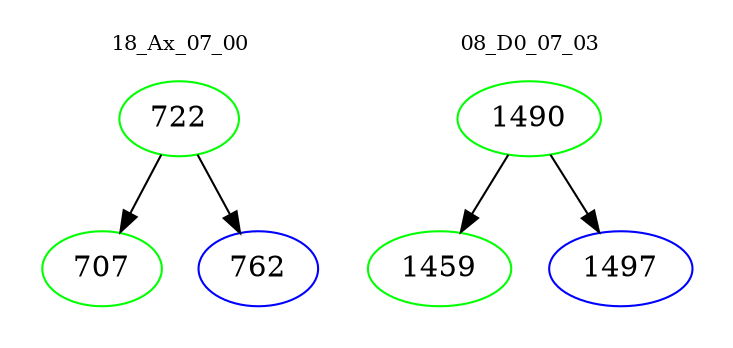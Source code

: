 digraph{
subgraph cluster_0 {
color = white
label = "18_Ax_07_00";
fontsize=10;
T0_722 [label="722", color="green"]
T0_722 -> T0_707 [color="black"]
T0_707 [label="707", color="green"]
T0_722 -> T0_762 [color="black"]
T0_762 [label="762", color="blue"]
}
subgraph cluster_1 {
color = white
label = "08_D0_07_03";
fontsize=10;
T1_1490 [label="1490", color="green"]
T1_1490 -> T1_1459 [color="black"]
T1_1459 [label="1459", color="green"]
T1_1490 -> T1_1497 [color="black"]
T1_1497 [label="1497", color="blue"]
}
}
